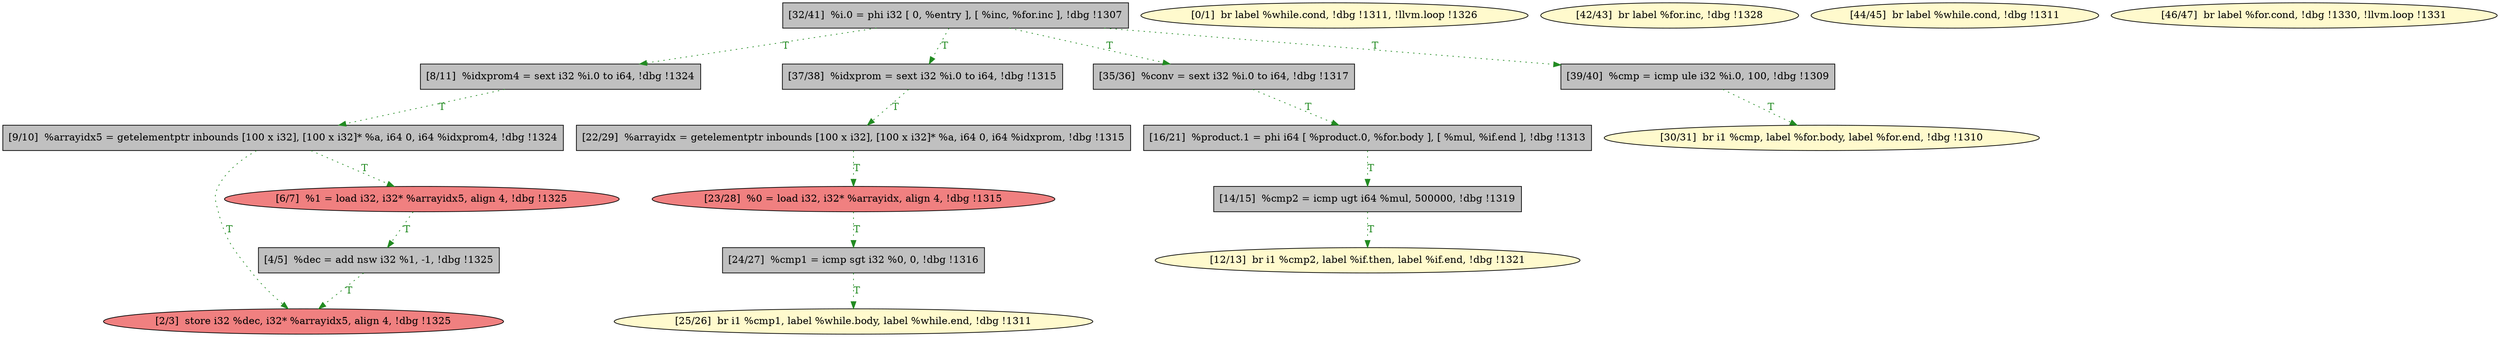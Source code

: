 
digraph G {


node314 [fillcolor=lemonchiffon,label="[12/13]  br i1 %cmp2, label %if.then, label %if.end, !dbg !1321",shape=ellipse,style=filled ]
node313 [fillcolor=lightcoral,label="[23/28]  %0 = load i32, i32* %arrayidx, align 4, !dbg !1315",shape=ellipse,style=filled ]
node312 [fillcolor=lemonchiffon,label="[30/31]  br i1 %cmp, label %for.body, label %for.end, !dbg !1310",shape=ellipse,style=filled ]
node311 [fillcolor=lemonchiffon,label="[25/26]  br i1 %cmp1, label %while.body, label %while.end, !dbg !1311",shape=ellipse,style=filled ]
node310 [fillcolor=grey,label="[8/11]  %idxprom4 = sext i32 %i.0 to i64, !dbg !1324",shape=rectangle,style=filled ]
node298 [fillcolor=lemonchiffon,label="[0/1]  br label %while.cond, !dbg !1311, !llvm.loop !1326",shape=ellipse,style=filled ]
node294 [fillcolor=grey,label="[14/15]  %cmp2 = icmp ugt i64 %mul, 500000, !dbg !1319",shape=rectangle,style=filled ]
node299 [fillcolor=grey,label="[37/38]  %idxprom = sext i32 %i.0 to i64, !dbg !1315",shape=rectangle,style=filled ]
node297 [fillcolor=grey,label="[32/41]  %i.0 = phi i32 [ 0, %entry ], [ %inc, %for.inc ], !dbg !1307",shape=rectangle,style=filled ]
node296 [fillcolor=grey,label="[22/29]  %arrayidx = getelementptr inbounds [100 x i32], [100 x i32]* %a, i64 0, i64 %idxprom, !dbg !1315",shape=rectangle,style=filled ]
node295 [fillcolor=grey,label="[16/21]  %product.1 = phi i64 [ %product.0, %for.body ], [ %mul, %if.end ], !dbg !1313",shape=rectangle,style=filled ]
node302 [fillcolor=lightcoral,label="[2/3]  store i32 %dec, i32* %arrayidx5, align 4, !dbg !1325",shape=ellipse,style=filled ]
node307 [fillcolor=lemonchiffon,label="[42/43]  br label %for.inc, !dbg !1328",shape=ellipse,style=filled ]
node308 [fillcolor=lemonchiffon,label="[44/45]  br label %while.cond, !dbg !1311",shape=ellipse,style=filled ]
node303 [fillcolor=grey,label="[24/27]  %cmp1 = icmp sgt i32 %0, 0, !dbg !1316",shape=rectangle,style=filled ]
node309 [fillcolor=grey,label="[35/36]  %conv = sext i32 %i.0 to i64, !dbg !1317",shape=rectangle,style=filled ]
node304 [fillcolor=grey,label="[39/40]  %cmp = icmp ule i32 %i.0, 100, !dbg !1309",shape=rectangle,style=filled ]
node300 [fillcolor=lightcoral,label="[6/7]  %1 = load i32, i32* %arrayidx5, align 4, !dbg !1325",shape=ellipse,style=filled ]
node305 [fillcolor=lemonchiffon,label="[46/47]  br label %for.cond, !dbg !1330, !llvm.loop !1331",shape=ellipse,style=filled ]
node301 [fillcolor=grey,label="[4/5]  %dec = add nsw i32 %1, -1, !dbg !1325",shape=rectangle,style=filled ]
node306 [fillcolor=grey,label="[9/10]  %arrayidx5 = getelementptr inbounds [100 x i32], [100 x i32]* %a, i64 0, i64 %idxprom4, !dbg !1324",shape=rectangle,style=filled ]

node295->node294 [style=dotted,color=forestgreen,label="T",fontcolor=forestgreen ]
node297->node304 [style=dotted,color=forestgreen,label="T",fontcolor=forestgreen ]
node299->node296 [style=dotted,color=forestgreen,label="T",fontcolor=forestgreen ]
node297->node310 [style=dotted,color=forestgreen,label="T",fontcolor=forestgreen ]
node296->node313 [style=dotted,color=forestgreen,label="T",fontcolor=forestgreen ]
node303->node311 [style=dotted,color=forestgreen,label="T",fontcolor=forestgreen ]
node300->node301 [style=dotted,color=forestgreen,label="T",fontcolor=forestgreen ]
node309->node295 [style=dotted,color=forestgreen,label="T",fontcolor=forestgreen ]
node297->node299 [style=dotted,color=forestgreen,label="T",fontcolor=forestgreen ]
node294->node314 [style=dotted,color=forestgreen,label="T",fontcolor=forestgreen ]
node297->node309 [style=dotted,color=forestgreen,label="T",fontcolor=forestgreen ]
node301->node302 [style=dotted,color=forestgreen,label="T",fontcolor=forestgreen ]
node306->node300 [style=dotted,color=forestgreen,label="T",fontcolor=forestgreen ]
node313->node303 [style=dotted,color=forestgreen,label="T",fontcolor=forestgreen ]
node306->node302 [style=dotted,color=forestgreen,label="T",fontcolor=forestgreen ]
node310->node306 [style=dotted,color=forestgreen,label="T",fontcolor=forestgreen ]
node304->node312 [style=dotted,color=forestgreen,label="T",fontcolor=forestgreen ]


}
